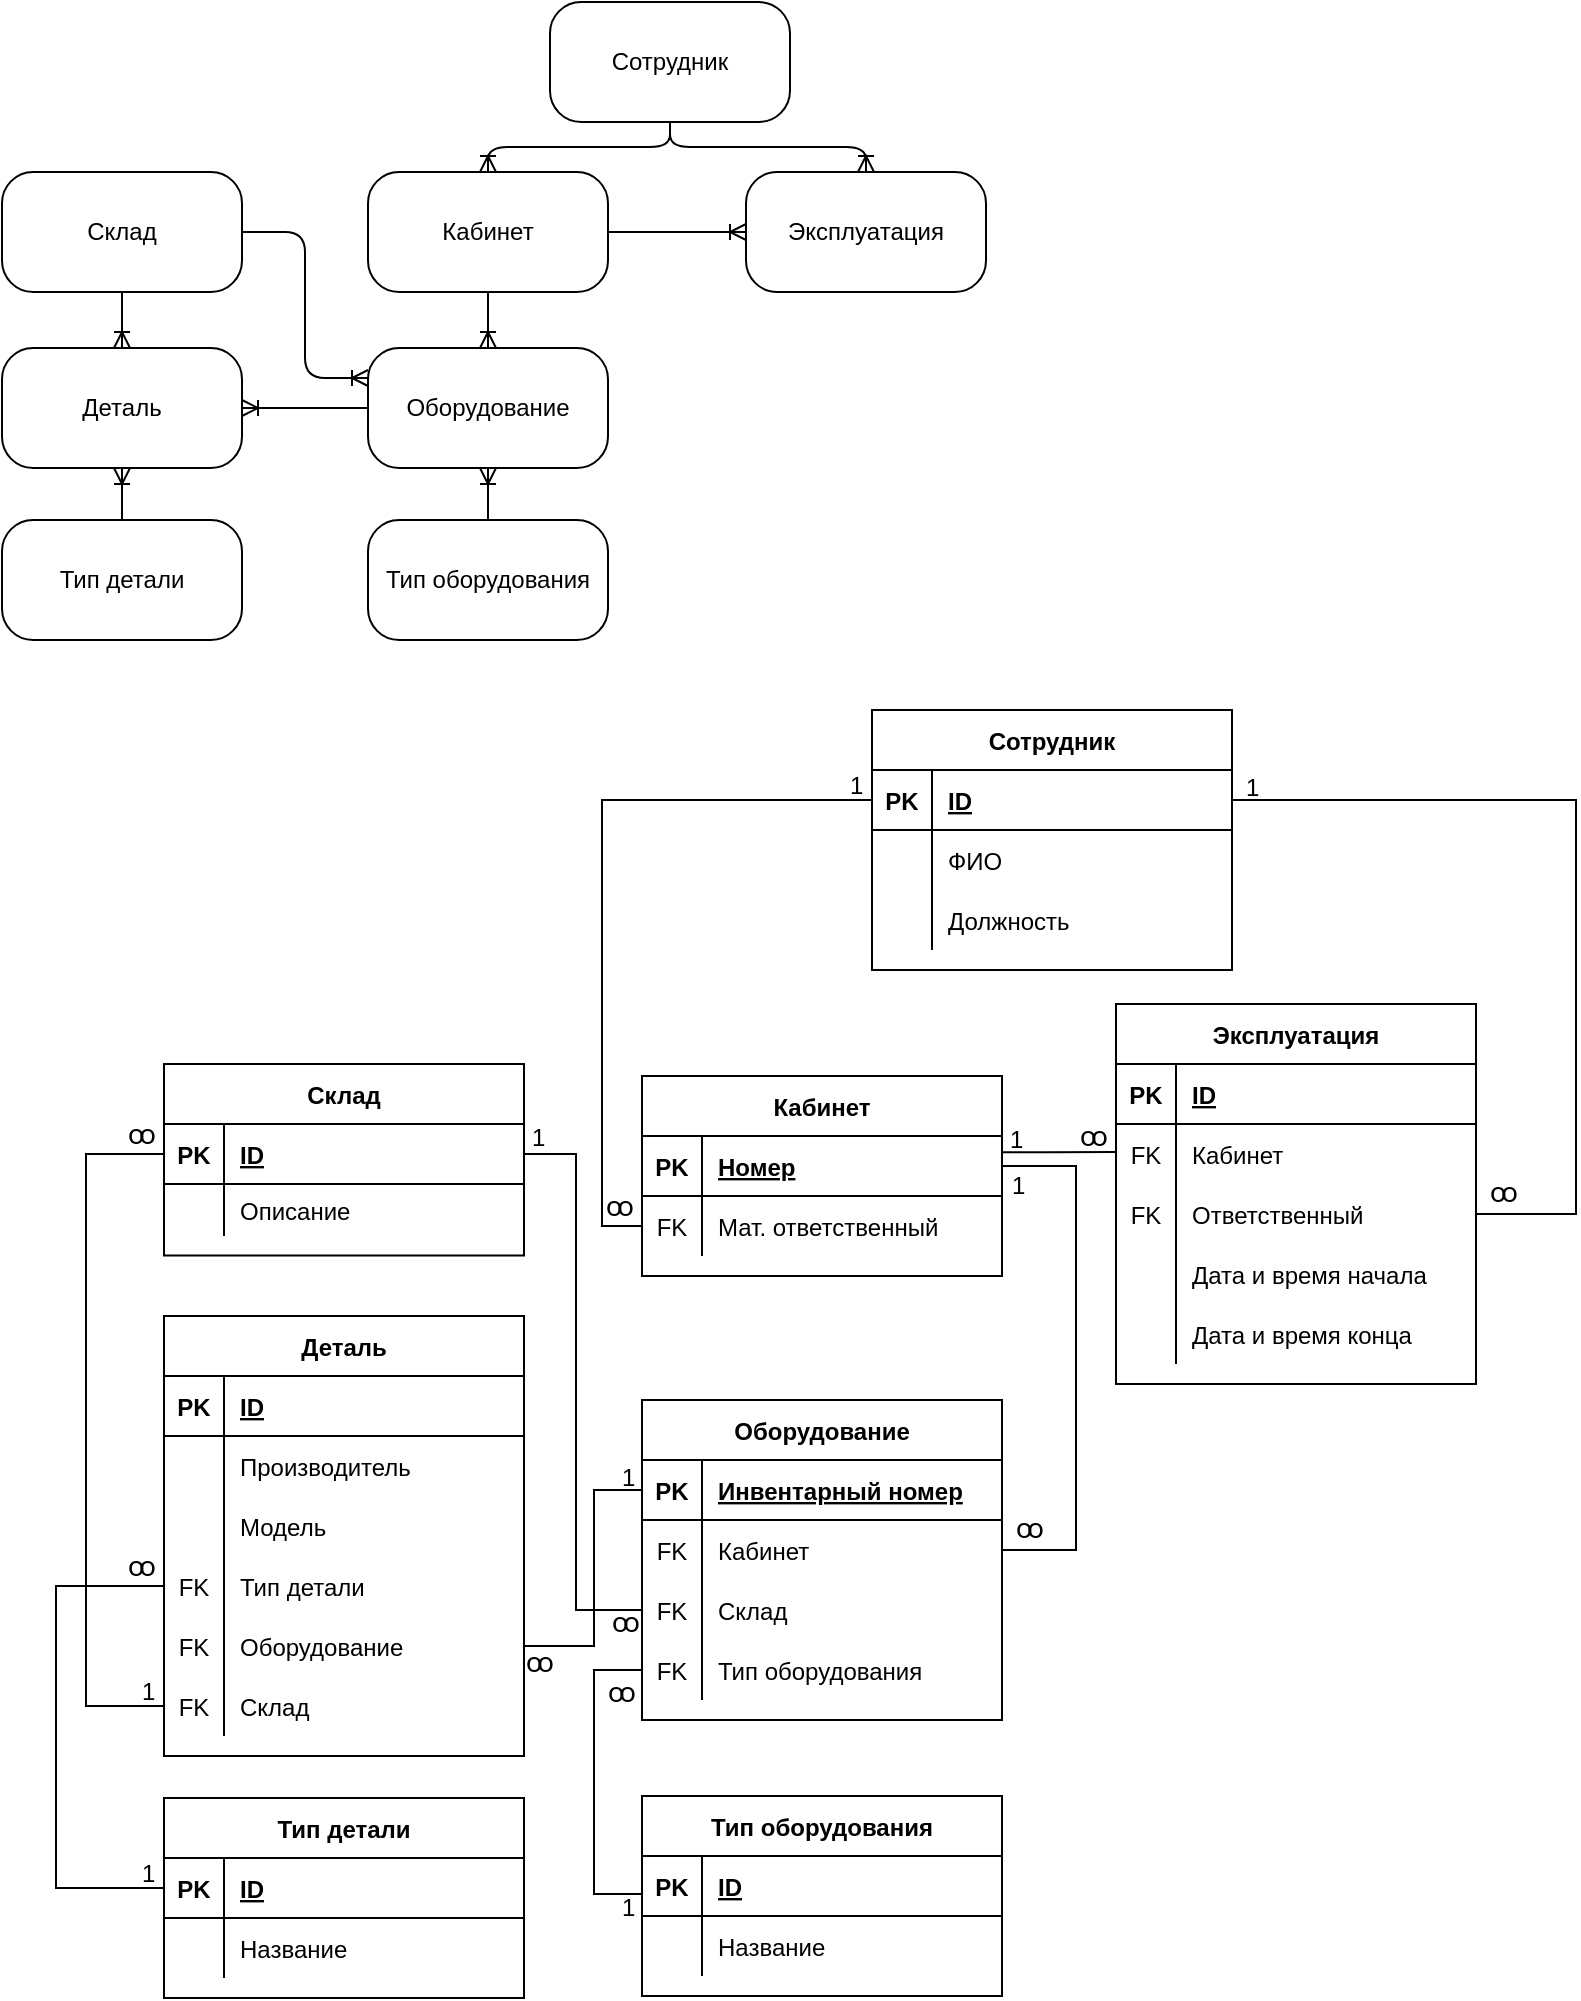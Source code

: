 <mxfile version="15.6.8" type="device"><diagram id="yG-rOaCpLw_FzBmRaIqH" name="Страница 1"><mxGraphModel dx="1504" dy="725" grid="0" gridSize="10" guides="1" tooltips="1" connect="1" arrows="1" fold="1" page="1" pageScale="1" pageWidth="827" pageHeight="1169" math="0" shadow="0"><root><mxCell id="0"/><mxCell id="1" parent="0"/><mxCell id="cncmqJMt16EKO6xUX0We-2" value="Кабинет" style="rounded=1;whiteSpace=wrap;html=1;arcSize=26;" parent="1" vertex="1"><mxGeometry x="200" y="197" width="120" height="60" as="geometry"/></mxCell><mxCell id="cncmqJMt16EKO6xUX0We-3" value="Тип оборудования" style="rounded=1;whiteSpace=wrap;html=1;arcSize=26;" parent="1" vertex="1"><mxGeometry x="200" y="371" width="120" height="60" as="geometry"/></mxCell><mxCell id="cncmqJMt16EKO6xUX0We-4" value="Оборудование" style="rounded=1;whiteSpace=wrap;html=1;arcSize=26;" parent="1" vertex="1"><mxGeometry x="200" y="285" width="120" height="60" as="geometry"/></mxCell><mxCell id="cncmqJMt16EKO6xUX0We-5" value="Сотрудник" style="rounded=1;whiteSpace=wrap;html=1;arcSize=26;" parent="1" vertex="1"><mxGeometry x="291" y="112" width="120" height="60" as="geometry"/></mxCell><mxCell id="cncmqJMt16EKO6xUX0We-6" value="Эксплуатация" style="rounded=1;whiteSpace=wrap;html=1;arcSize=26;" parent="1" vertex="1"><mxGeometry x="389" y="197" width="120" height="60" as="geometry"/></mxCell><mxCell id="cncmqJMt16EKO6xUX0We-7" value="Деталь" style="rounded=1;whiteSpace=wrap;html=1;arcSize=26;" parent="1" vertex="1"><mxGeometry x="17" y="285" width="120" height="60" as="geometry"/></mxCell><mxCell id="cncmqJMt16EKO6xUX0We-8" value="Склад" style="rounded=1;whiteSpace=wrap;html=1;arcSize=26;" parent="1" vertex="1"><mxGeometry x="17" y="197" width="120" height="60" as="geometry"/></mxCell><mxCell id="cncmqJMt16EKO6xUX0We-9" value="" style="fontSize=12;html=1;endArrow=ERoneToMany;" parent="1" source="cncmqJMt16EKO6xUX0We-2" target="cncmqJMt16EKO6xUX0We-4" edge="1"><mxGeometry width="100" height="100" relative="1" as="geometry"><mxPoint x="343" y="376" as="sourcePoint"/><mxPoint x="269" y="375" as="targetPoint"/></mxGeometry></mxCell><mxCell id="cncmqJMt16EKO6xUX0We-10" value="Тип детали" style="rounded=1;whiteSpace=wrap;html=1;arcSize=26;" parent="1" vertex="1"><mxGeometry x="17" y="371" width="120" height="60" as="geometry"/></mxCell><mxCell id="cncmqJMt16EKO6xUX0We-11" value="" style="fontSize=12;html=1;endArrow=ERoneToMany;" parent="1" source="cncmqJMt16EKO6xUX0We-3" target="cncmqJMt16EKO6xUX0We-4" edge="1"><mxGeometry width="100" height="100" relative="1" as="geometry"><mxPoint x="270" y="295.0" as="sourcePoint"/><mxPoint x="270" y="267" as="targetPoint"/></mxGeometry></mxCell><mxCell id="cncmqJMt16EKO6xUX0We-12" value="" style="fontSize=12;html=1;endArrow=ERoneToMany;edgeStyle=orthogonalEdgeStyle;" parent="1" source="cncmqJMt16EKO6xUX0We-5" target="cncmqJMt16EKO6xUX0We-2" edge="1"><mxGeometry width="100" height="100" relative="1" as="geometry"><mxPoint x="270" y="267" as="sourcePoint"/><mxPoint x="353" y="245" as="targetPoint"/></mxGeometry></mxCell><mxCell id="cncmqJMt16EKO6xUX0We-13" value="" style="fontSize=12;html=1;endArrow=ERoneToMany;edgeStyle=orthogonalEdgeStyle;" parent="1" source="cncmqJMt16EKO6xUX0We-5" target="cncmqJMt16EKO6xUX0We-6" edge="1"><mxGeometry width="100" height="100" relative="1" as="geometry"><mxPoint x="361" y="182" as="sourcePoint"/><mxPoint x="270.034" y="207" as="targetPoint"/></mxGeometry></mxCell><mxCell id="cncmqJMt16EKO6xUX0We-14" value="" style="fontSize=12;html=1;endArrow=ERoneToMany;" parent="1" source="cncmqJMt16EKO6xUX0We-4" target="cncmqJMt16EKO6xUX0We-7" edge="1"><mxGeometry width="100" height="100" relative="1" as="geometry"><mxPoint x="177" y="225" as="sourcePoint"/><mxPoint x="270" y="295.0" as="targetPoint"/></mxGeometry></mxCell><mxCell id="cncmqJMt16EKO6xUX0We-15" value="" style="fontSize=12;html=1;endArrow=ERoneToMany;edgeStyle=orthogonalEdgeStyle;elbow=vertical;entryX=0;entryY=0.25;entryDx=0;entryDy=0;exitX=1;exitY=0.5;exitDx=0;exitDy=0;" parent="1" source="cncmqJMt16EKO6xUX0We-8" target="cncmqJMt16EKO6xUX0We-4" edge="1"><mxGeometry width="100" height="100" relative="1" as="geometry"><mxPoint x="210" y="325.0" as="sourcePoint"/><mxPoint x="147" y="325.0" as="targetPoint"/></mxGeometry></mxCell><mxCell id="cncmqJMt16EKO6xUX0We-16" value="" style="fontSize=12;html=1;endArrow=ERoneToMany;" parent="1" source="cncmqJMt16EKO6xUX0We-8" target="cncmqJMt16EKO6xUX0We-7" edge="1"><mxGeometry width="100" height="100" relative="1" as="geometry"><mxPoint x="210" y="325.0" as="sourcePoint"/><mxPoint x="147" y="325.0" as="targetPoint"/></mxGeometry></mxCell><mxCell id="cncmqJMt16EKO6xUX0We-21" value="" style="fontSize=12;html=1;endArrow=ERoneToMany;edgeStyle=orthogonalEdgeStyle;" parent="1" source="cncmqJMt16EKO6xUX0We-2" target="cncmqJMt16EKO6xUX0We-6" edge="1"><mxGeometry width="100" height="100" relative="1" as="geometry"><mxPoint x="361" y="182" as="sourcePoint"/><mxPoint x="270" y="207" as="targetPoint"/></mxGeometry></mxCell><mxCell id="cncmqJMt16EKO6xUX0We-35" value="Сотрудник" style="shape=table;startSize=30;container=1;collapsible=1;childLayout=tableLayout;fixedRows=1;rowLines=0;fontStyle=1;align=center;resizeLast=1;" parent="1" vertex="1"><mxGeometry x="452" y="466" width="180" height="130" as="geometry"/></mxCell><mxCell id="cncmqJMt16EKO6xUX0We-36" value="" style="shape=partialRectangle;collapsible=0;dropTarget=0;pointerEvents=0;fillColor=none;top=0;left=0;bottom=1;right=0;points=[[0,0.5],[1,0.5]];portConstraint=eastwest;" parent="cncmqJMt16EKO6xUX0We-35" vertex="1"><mxGeometry y="30" width="180" height="30" as="geometry"/></mxCell><mxCell id="cncmqJMt16EKO6xUX0We-37" value="PK" style="shape=partialRectangle;connectable=0;fillColor=none;top=0;left=0;bottom=0;right=0;fontStyle=1;overflow=hidden;" parent="cncmqJMt16EKO6xUX0We-36" vertex="1"><mxGeometry width="30" height="30" as="geometry"><mxRectangle width="30" height="30" as="alternateBounds"/></mxGeometry></mxCell><mxCell id="cncmqJMt16EKO6xUX0We-38" value="ID" style="shape=partialRectangle;connectable=0;fillColor=none;top=0;left=0;bottom=0;right=0;align=left;spacingLeft=6;fontStyle=5;overflow=hidden;" parent="cncmqJMt16EKO6xUX0We-36" vertex="1"><mxGeometry x="30" width="150" height="30" as="geometry"><mxRectangle width="150" height="30" as="alternateBounds"/></mxGeometry></mxCell><mxCell id="cncmqJMt16EKO6xUX0We-39" value="" style="shape=partialRectangle;collapsible=0;dropTarget=0;pointerEvents=0;fillColor=none;top=0;left=0;bottom=0;right=0;points=[[0,0.5],[1,0.5]];portConstraint=eastwest;" parent="cncmqJMt16EKO6xUX0We-35" vertex="1"><mxGeometry y="60" width="180" height="30" as="geometry"/></mxCell><mxCell id="cncmqJMt16EKO6xUX0We-40" value="" style="shape=partialRectangle;connectable=0;fillColor=none;top=0;left=0;bottom=0;right=0;editable=1;overflow=hidden;" parent="cncmqJMt16EKO6xUX0We-39" vertex="1"><mxGeometry width="30" height="30" as="geometry"><mxRectangle width="30" height="30" as="alternateBounds"/></mxGeometry></mxCell><mxCell id="cncmqJMt16EKO6xUX0We-41" value="ФИО" style="shape=partialRectangle;connectable=0;fillColor=none;top=0;left=0;bottom=0;right=0;align=left;spacingLeft=6;overflow=hidden;" parent="cncmqJMt16EKO6xUX0We-39" vertex="1"><mxGeometry x="30" width="150" height="30" as="geometry"><mxRectangle width="150" height="30" as="alternateBounds"/></mxGeometry></mxCell><mxCell id="cncmqJMt16EKO6xUX0We-42" value="" style="shape=partialRectangle;collapsible=0;dropTarget=0;pointerEvents=0;fillColor=none;top=0;left=0;bottom=0;right=0;points=[[0,0.5],[1,0.5]];portConstraint=eastwest;" parent="cncmqJMt16EKO6xUX0We-35" vertex="1"><mxGeometry y="90" width="180" height="30" as="geometry"/></mxCell><mxCell id="cncmqJMt16EKO6xUX0We-43" value="" style="shape=partialRectangle;connectable=0;fillColor=none;top=0;left=0;bottom=0;right=0;editable=1;overflow=hidden;" parent="cncmqJMt16EKO6xUX0We-42" vertex="1"><mxGeometry width="30" height="30" as="geometry"><mxRectangle width="30" height="30" as="alternateBounds"/></mxGeometry></mxCell><mxCell id="cncmqJMt16EKO6xUX0We-44" value="Должность" style="shape=partialRectangle;connectable=0;fillColor=none;top=0;left=0;bottom=0;right=0;align=left;spacingLeft=6;overflow=hidden;" parent="cncmqJMt16EKO6xUX0We-42" vertex="1"><mxGeometry x="30" width="150" height="30" as="geometry"><mxRectangle width="150" height="30" as="alternateBounds"/></mxGeometry></mxCell><mxCell id="cncmqJMt16EKO6xUX0We-49" value="Кабинет" style="shape=table;startSize=30;container=1;collapsible=1;childLayout=tableLayout;fixedRows=1;rowLines=0;fontStyle=1;align=center;resizeLast=1;" parent="1" vertex="1"><mxGeometry x="337" y="649" width="180" height="100" as="geometry"/></mxCell><mxCell id="cncmqJMt16EKO6xUX0We-50" value="" style="shape=partialRectangle;collapsible=0;dropTarget=0;pointerEvents=0;fillColor=none;top=0;left=0;bottom=1;right=0;points=[[0,0.5],[1,0.5]];portConstraint=eastwest;" parent="cncmqJMt16EKO6xUX0We-49" vertex="1"><mxGeometry y="30" width="180" height="30" as="geometry"/></mxCell><mxCell id="cncmqJMt16EKO6xUX0We-51" value="PK" style="shape=partialRectangle;connectable=0;fillColor=none;top=0;left=0;bottom=0;right=0;fontStyle=1;overflow=hidden;" parent="cncmqJMt16EKO6xUX0We-50" vertex="1"><mxGeometry width="30" height="30" as="geometry"><mxRectangle width="30" height="30" as="alternateBounds"/></mxGeometry></mxCell><mxCell id="cncmqJMt16EKO6xUX0We-52" value="Номер" style="shape=partialRectangle;connectable=0;fillColor=none;top=0;left=0;bottom=0;right=0;align=left;spacingLeft=6;fontStyle=5;overflow=hidden;" parent="cncmqJMt16EKO6xUX0We-50" vertex="1"><mxGeometry x="30" width="150" height="30" as="geometry"><mxRectangle width="150" height="30" as="alternateBounds"/></mxGeometry></mxCell><mxCell id="cncmqJMt16EKO6xUX0We-53" value="" style="shape=partialRectangle;collapsible=0;dropTarget=0;pointerEvents=0;fillColor=none;top=0;left=0;bottom=0;right=0;points=[[0,0.5],[1,0.5]];portConstraint=eastwest;" parent="cncmqJMt16EKO6xUX0We-49" vertex="1"><mxGeometry y="60" width="180" height="30" as="geometry"/></mxCell><mxCell id="cncmqJMt16EKO6xUX0We-54" value="FK" style="shape=partialRectangle;connectable=0;fillColor=none;top=0;left=0;bottom=0;right=0;editable=1;overflow=hidden;" parent="cncmqJMt16EKO6xUX0We-53" vertex="1"><mxGeometry width="30" height="30" as="geometry"><mxRectangle width="30" height="30" as="alternateBounds"/></mxGeometry></mxCell><mxCell id="cncmqJMt16EKO6xUX0We-55" value="Мат. ответственный" style="shape=partialRectangle;connectable=0;fillColor=none;top=0;left=0;bottom=0;right=0;align=left;spacingLeft=6;overflow=hidden;" parent="cncmqJMt16EKO6xUX0We-53" vertex="1"><mxGeometry x="30" width="150" height="30" as="geometry"><mxRectangle width="150" height="30" as="alternateBounds"/></mxGeometry></mxCell><mxCell id="cncmqJMt16EKO6xUX0We-59" value="Оборудование" style="shape=table;startSize=30;container=1;collapsible=1;childLayout=tableLayout;fixedRows=1;rowLines=0;fontStyle=1;align=center;resizeLast=1;" parent="1" vertex="1"><mxGeometry x="337" y="811" width="180" height="160" as="geometry"/></mxCell><mxCell id="cncmqJMt16EKO6xUX0We-60" value="" style="shape=partialRectangle;collapsible=0;dropTarget=0;pointerEvents=0;fillColor=none;top=0;left=0;bottom=1;right=0;points=[[0,0.5],[1,0.5]];portConstraint=eastwest;" parent="cncmqJMt16EKO6xUX0We-59" vertex="1"><mxGeometry y="30" width="180" height="30" as="geometry"/></mxCell><mxCell id="cncmqJMt16EKO6xUX0We-61" value="PK" style="shape=partialRectangle;connectable=0;fillColor=none;top=0;left=0;bottom=0;right=0;fontStyle=1;overflow=hidden;" parent="cncmqJMt16EKO6xUX0We-60" vertex="1"><mxGeometry width="30" height="30" as="geometry"><mxRectangle width="30" height="30" as="alternateBounds"/></mxGeometry></mxCell><mxCell id="cncmqJMt16EKO6xUX0We-62" value="Инвентарный номер" style="shape=partialRectangle;connectable=0;fillColor=none;top=0;left=0;bottom=0;right=0;align=left;spacingLeft=6;fontStyle=5;overflow=hidden;" parent="cncmqJMt16EKO6xUX0We-60" vertex="1"><mxGeometry x="30" width="150" height="30" as="geometry"><mxRectangle width="150" height="30" as="alternateBounds"/></mxGeometry></mxCell><mxCell id="cncmqJMt16EKO6xUX0We-128" value="" style="shape=partialRectangle;collapsible=0;dropTarget=0;pointerEvents=0;fillColor=none;top=0;left=0;bottom=0;right=0;points=[[0,0.5],[1,0.5]];portConstraint=eastwest;" parent="cncmqJMt16EKO6xUX0We-59" vertex="1"><mxGeometry y="60" width="180" height="30" as="geometry"/></mxCell><mxCell id="cncmqJMt16EKO6xUX0We-129" value="FK" style="shape=partialRectangle;connectable=0;fillColor=none;top=0;left=0;bottom=0;right=0;editable=1;overflow=hidden;" parent="cncmqJMt16EKO6xUX0We-128" vertex="1"><mxGeometry width="30" height="30" as="geometry"><mxRectangle width="30" height="30" as="alternateBounds"/></mxGeometry></mxCell><mxCell id="cncmqJMt16EKO6xUX0We-130" value="Кабинет" style="shape=partialRectangle;connectable=0;fillColor=none;top=0;left=0;bottom=0;right=0;align=left;spacingLeft=6;overflow=hidden;" parent="cncmqJMt16EKO6xUX0We-128" vertex="1"><mxGeometry x="30" width="150" height="30" as="geometry"><mxRectangle width="150" height="30" as="alternateBounds"/></mxGeometry></mxCell><mxCell id="cncmqJMt16EKO6xUX0We-151" value="" style="shape=partialRectangle;collapsible=0;dropTarget=0;pointerEvents=0;fillColor=none;top=0;left=0;bottom=0;right=0;points=[[0,0.5],[1,0.5]];portConstraint=eastwest;" parent="cncmqJMt16EKO6xUX0We-59" vertex="1"><mxGeometry y="90" width="180" height="30" as="geometry"/></mxCell><mxCell id="cncmqJMt16EKO6xUX0We-152" value="FK" style="shape=partialRectangle;connectable=0;fillColor=none;top=0;left=0;bottom=0;right=0;editable=1;overflow=hidden;" parent="cncmqJMt16EKO6xUX0We-151" vertex="1"><mxGeometry width="30" height="30" as="geometry"><mxRectangle width="30" height="30" as="alternateBounds"/></mxGeometry></mxCell><mxCell id="cncmqJMt16EKO6xUX0We-153" value="Склад" style="shape=partialRectangle;connectable=0;fillColor=none;top=0;left=0;bottom=0;right=0;align=left;spacingLeft=6;overflow=hidden;" parent="cncmqJMt16EKO6xUX0We-151" vertex="1"><mxGeometry x="30" width="150" height="30" as="geometry"><mxRectangle width="150" height="30" as="alternateBounds"/></mxGeometry></mxCell><mxCell id="cncmqJMt16EKO6xUX0We-63" value="" style="shape=partialRectangle;collapsible=0;dropTarget=0;pointerEvents=0;fillColor=none;top=0;left=0;bottom=0;right=0;points=[[0,0.5],[1,0.5]];portConstraint=eastwest;" parent="cncmqJMt16EKO6xUX0We-59" vertex="1"><mxGeometry y="120" width="180" height="30" as="geometry"/></mxCell><mxCell id="cncmqJMt16EKO6xUX0We-64" value="FK" style="shape=partialRectangle;connectable=0;fillColor=none;top=0;left=0;bottom=0;right=0;editable=1;overflow=hidden;" parent="cncmqJMt16EKO6xUX0We-63" vertex="1"><mxGeometry width="30" height="30" as="geometry"><mxRectangle width="30" height="30" as="alternateBounds"/></mxGeometry></mxCell><mxCell id="cncmqJMt16EKO6xUX0We-65" value="Тип оборудования" style="shape=partialRectangle;connectable=0;fillColor=none;top=0;left=0;bottom=0;right=0;align=left;spacingLeft=6;overflow=hidden;" parent="cncmqJMt16EKO6xUX0We-63" vertex="1"><mxGeometry x="30" width="150" height="30" as="geometry"><mxRectangle width="150" height="30" as="alternateBounds"/></mxGeometry></mxCell><mxCell id="cncmqJMt16EKO6xUX0We-66" value="Тип оборудования" style="shape=table;startSize=30;container=1;collapsible=1;childLayout=tableLayout;fixedRows=1;rowLines=0;fontStyle=1;align=center;resizeLast=1;" parent="1" vertex="1"><mxGeometry x="337" y="1009" width="180" height="100" as="geometry"/></mxCell><mxCell id="cncmqJMt16EKO6xUX0We-67" value="" style="shape=partialRectangle;collapsible=0;dropTarget=0;pointerEvents=0;fillColor=none;top=0;left=0;bottom=1;right=0;points=[[0,0.5],[1,0.5]];portConstraint=eastwest;" parent="cncmqJMt16EKO6xUX0We-66" vertex="1"><mxGeometry y="30" width="180" height="30" as="geometry"/></mxCell><mxCell id="cncmqJMt16EKO6xUX0We-68" value="PK" style="shape=partialRectangle;connectable=0;fillColor=none;top=0;left=0;bottom=0;right=0;fontStyle=1;overflow=hidden;" parent="cncmqJMt16EKO6xUX0We-67" vertex="1"><mxGeometry width="30" height="30" as="geometry"><mxRectangle width="30" height="30" as="alternateBounds"/></mxGeometry></mxCell><mxCell id="cncmqJMt16EKO6xUX0We-69" value="ID" style="shape=partialRectangle;connectable=0;fillColor=none;top=0;left=0;bottom=0;right=0;align=left;spacingLeft=6;fontStyle=5;overflow=hidden;" parent="cncmqJMt16EKO6xUX0We-67" vertex="1"><mxGeometry x="30" width="150" height="30" as="geometry"><mxRectangle width="150" height="30" as="alternateBounds"/></mxGeometry></mxCell><mxCell id="cncmqJMt16EKO6xUX0We-158" value="" style="shape=partialRectangle;collapsible=0;dropTarget=0;pointerEvents=0;fillColor=none;top=0;left=0;bottom=0;right=0;points=[[0,0.5],[1,0.5]];portConstraint=eastwest;" parent="cncmqJMt16EKO6xUX0We-66" vertex="1"><mxGeometry y="60" width="180" height="30" as="geometry"/></mxCell><mxCell id="cncmqJMt16EKO6xUX0We-159" value="" style="shape=partialRectangle;connectable=0;fillColor=none;top=0;left=0;bottom=0;right=0;editable=1;overflow=hidden;" parent="cncmqJMt16EKO6xUX0We-158" vertex="1"><mxGeometry width="30" height="30" as="geometry"><mxRectangle width="30" height="30" as="alternateBounds"/></mxGeometry></mxCell><mxCell id="cncmqJMt16EKO6xUX0We-160" value="Название" style="shape=partialRectangle;connectable=0;fillColor=none;top=0;left=0;bottom=0;right=0;align=left;spacingLeft=6;overflow=hidden;" parent="cncmqJMt16EKO6xUX0We-158" vertex="1"><mxGeometry x="30" width="150" height="30" as="geometry"><mxRectangle width="150" height="30" as="alternateBounds"/></mxGeometry></mxCell><mxCell id="cncmqJMt16EKO6xUX0We-73" value="Деталь" style="shape=table;startSize=30;container=1;collapsible=1;childLayout=tableLayout;fixedRows=1;rowLines=0;fontStyle=1;align=center;resizeLast=1;" parent="1" vertex="1"><mxGeometry x="98" y="769" width="180" height="220" as="geometry"/></mxCell><mxCell id="cncmqJMt16EKO6xUX0We-74" value="" style="shape=partialRectangle;collapsible=0;dropTarget=0;pointerEvents=0;fillColor=none;top=0;left=0;bottom=1;right=0;points=[[0,0.5],[1,0.5]];portConstraint=eastwest;" parent="cncmqJMt16EKO6xUX0We-73" vertex="1"><mxGeometry y="30" width="180" height="30" as="geometry"/></mxCell><mxCell id="cncmqJMt16EKO6xUX0We-75" value="PK" style="shape=partialRectangle;connectable=0;fillColor=none;top=0;left=0;bottom=0;right=0;fontStyle=1;overflow=hidden;" parent="cncmqJMt16EKO6xUX0We-74" vertex="1"><mxGeometry width="30" height="30" as="geometry"><mxRectangle width="30" height="30" as="alternateBounds"/></mxGeometry></mxCell><mxCell id="cncmqJMt16EKO6xUX0We-76" value="ID" style="shape=partialRectangle;connectable=0;fillColor=none;top=0;left=0;bottom=0;right=0;align=left;spacingLeft=6;fontStyle=5;overflow=hidden;" parent="cncmqJMt16EKO6xUX0We-74" vertex="1"><mxGeometry x="30" width="150" height="30" as="geometry"><mxRectangle width="150" height="30" as="alternateBounds"/></mxGeometry></mxCell><mxCell id="cncmqJMt16EKO6xUX0We-77" value="" style="shape=partialRectangle;collapsible=0;dropTarget=0;pointerEvents=0;fillColor=none;top=0;left=0;bottom=0;right=0;points=[[0,0.5],[1,0.5]];portConstraint=eastwest;" parent="cncmqJMt16EKO6xUX0We-73" vertex="1"><mxGeometry y="60" width="180" height="30" as="geometry"/></mxCell><mxCell id="cncmqJMt16EKO6xUX0We-78" value="" style="shape=partialRectangle;connectable=0;fillColor=none;top=0;left=0;bottom=0;right=0;editable=1;overflow=hidden;" parent="cncmqJMt16EKO6xUX0We-77" vertex="1"><mxGeometry width="30" height="30" as="geometry"><mxRectangle width="30" height="30" as="alternateBounds"/></mxGeometry></mxCell><mxCell id="cncmqJMt16EKO6xUX0We-79" value="Производитель" style="shape=partialRectangle;connectable=0;fillColor=none;top=0;left=0;bottom=0;right=0;align=left;spacingLeft=6;overflow=hidden;" parent="cncmqJMt16EKO6xUX0We-77" vertex="1"><mxGeometry x="30" width="150" height="30" as="geometry"><mxRectangle width="150" height="30" as="alternateBounds"/></mxGeometry></mxCell><mxCell id="cncmqJMt16EKO6xUX0We-80" value="" style="shape=partialRectangle;collapsible=0;dropTarget=0;pointerEvents=0;fillColor=none;top=0;left=0;bottom=0;right=0;points=[[0,0.5],[1,0.5]];portConstraint=eastwest;" parent="cncmqJMt16EKO6xUX0We-73" vertex="1"><mxGeometry y="90" width="180" height="30" as="geometry"/></mxCell><mxCell id="cncmqJMt16EKO6xUX0We-81" value="" style="shape=partialRectangle;connectable=0;fillColor=none;top=0;left=0;bottom=0;right=0;editable=1;overflow=hidden;" parent="cncmqJMt16EKO6xUX0We-80" vertex="1"><mxGeometry width="30" height="30" as="geometry"><mxRectangle width="30" height="30" as="alternateBounds"/></mxGeometry></mxCell><mxCell id="cncmqJMt16EKO6xUX0We-82" value="Модель" style="shape=partialRectangle;connectable=0;fillColor=none;top=0;left=0;bottom=0;right=0;align=left;spacingLeft=6;overflow=hidden;" parent="cncmqJMt16EKO6xUX0We-80" vertex="1"><mxGeometry x="30" width="150" height="30" as="geometry"><mxRectangle width="150" height="30" as="alternateBounds"/></mxGeometry></mxCell><mxCell id="cncmqJMt16EKO6xUX0We-83" value="" style="shape=partialRectangle;collapsible=0;dropTarget=0;pointerEvents=0;fillColor=none;top=0;left=0;bottom=0;right=0;points=[[0,0.5],[1,0.5]];portConstraint=eastwest;" parent="cncmqJMt16EKO6xUX0We-73" vertex="1"><mxGeometry y="120" width="180" height="30" as="geometry"/></mxCell><mxCell id="cncmqJMt16EKO6xUX0We-84" value="FK" style="shape=partialRectangle;connectable=0;fillColor=none;top=0;left=0;bottom=0;right=0;editable=1;overflow=hidden;" parent="cncmqJMt16EKO6xUX0We-83" vertex="1"><mxGeometry width="30" height="30" as="geometry"><mxRectangle width="30" height="30" as="alternateBounds"/></mxGeometry></mxCell><mxCell id="cncmqJMt16EKO6xUX0We-85" value="Тип детали" style="shape=partialRectangle;connectable=0;fillColor=none;top=0;left=0;bottom=0;right=0;align=left;spacingLeft=6;overflow=hidden;" parent="cncmqJMt16EKO6xUX0We-83" vertex="1"><mxGeometry x="30" width="150" height="30" as="geometry"><mxRectangle width="150" height="30" as="alternateBounds"/></mxGeometry></mxCell><mxCell id="cncmqJMt16EKO6xUX0We-134" value="" style="shape=partialRectangle;collapsible=0;dropTarget=0;pointerEvents=0;fillColor=none;top=0;left=0;bottom=0;right=0;points=[[0,0.5],[1,0.5]];portConstraint=eastwest;" parent="cncmqJMt16EKO6xUX0We-73" vertex="1"><mxGeometry y="150" width="180" height="30" as="geometry"/></mxCell><mxCell id="cncmqJMt16EKO6xUX0We-135" value="FK" style="shape=partialRectangle;connectable=0;fillColor=none;top=0;left=0;bottom=0;right=0;editable=1;overflow=hidden;" parent="cncmqJMt16EKO6xUX0We-134" vertex="1"><mxGeometry width="30" height="30" as="geometry"><mxRectangle width="30" height="30" as="alternateBounds"/></mxGeometry></mxCell><mxCell id="cncmqJMt16EKO6xUX0We-136" value="Оборудование" style="shape=partialRectangle;connectable=0;fillColor=none;top=0;left=0;bottom=0;right=0;align=left;spacingLeft=6;overflow=hidden;" parent="cncmqJMt16EKO6xUX0We-134" vertex="1"><mxGeometry x="30" width="150" height="30" as="geometry"><mxRectangle width="150" height="30" as="alternateBounds"/></mxGeometry></mxCell><mxCell id="cncmqJMt16EKO6xUX0We-137" value="" style="shape=partialRectangle;collapsible=0;dropTarget=0;pointerEvents=0;fillColor=none;top=0;left=0;bottom=0;right=0;points=[[0,0.5],[1,0.5]];portConstraint=eastwest;" parent="cncmqJMt16EKO6xUX0We-73" vertex="1"><mxGeometry y="180" width="180" height="30" as="geometry"/></mxCell><mxCell id="cncmqJMt16EKO6xUX0We-138" value="FK" style="shape=partialRectangle;connectable=0;fillColor=none;top=0;left=0;bottom=0;right=0;editable=1;overflow=hidden;" parent="cncmqJMt16EKO6xUX0We-137" vertex="1"><mxGeometry width="30" height="30" as="geometry"><mxRectangle width="30" height="30" as="alternateBounds"/></mxGeometry></mxCell><mxCell id="cncmqJMt16EKO6xUX0We-139" value="Склад" style="shape=partialRectangle;connectable=0;fillColor=none;top=0;left=0;bottom=0;right=0;align=left;spacingLeft=6;overflow=hidden;" parent="cncmqJMt16EKO6xUX0We-137" vertex="1"><mxGeometry x="30" width="150" height="30" as="geometry"><mxRectangle width="150" height="30" as="alternateBounds"/></mxGeometry></mxCell><mxCell id="cncmqJMt16EKO6xUX0We-86" value="Тип детали" style="shape=table;startSize=30;container=1;collapsible=1;childLayout=tableLayout;fixedRows=1;rowLines=0;fontStyle=1;align=center;resizeLast=1;" parent="1" vertex="1"><mxGeometry x="98" y="1010" width="180" height="100" as="geometry"/></mxCell><mxCell id="cncmqJMt16EKO6xUX0We-87" value="" style="shape=partialRectangle;collapsible=0;dropTarget=0;pointerEvents=0;fillColor=none;top=0;left=0;bottom=1;right=0;points=[[0,0.5],[1,0.5]];portConstraint=eastwest;" parent="cncmqJMt16EKO6xUX0We-86" vertex="1"><mxGeometry y="30" width="180" height="30" as="geometry"/></mxCell><mxCell id="cncmqJMt16EKO6xUX0We-88" value="PK" style="shape=partialRectangle;connectable=0;fillColor=none;top=0;left=0;bottom=0;right=0;fontStyle=1;overflow=hidden;" parent="cncmqJMt16EKO6xUX0We-87" vertex="1"><mxGeometry width="30" height="30" as="geometry"><mxRectangle width="30" height="30" as="alternateBounds"/></mxGeometry></mxCell><mxCell id="cncmqJMt16EKO6xUX0We-89" value="ID" style="shape=partialRectangle;connectable=0;fillColor=none;top=0;left=0;bottom=0;right=0;align=left;spacingLeft=6;fontStyle=5;overflow=hidden;" parent="cncmqJMt16EKO6xUX0We-87" vertex="1"><mxGeometry x="30" width="150" height="30" as="geometry"><mxRectangle width="150" height="30" as="alternateBounds"/></mxGeometry></mxCell><mxCell id="cncmqJMt16EKO6xUX0We-162" value="" style="shape=partialRectangle;collapsible=0;dropTarget=0;pointerEvents=0;fillColor=none;top=0;left=0;bottom=0;right=0;points=[[0,0.5],[1,0.5]];portConstraint=eastwest;" parent="cncmqJMt16EKO6xUX0We-86" vertex="1"><mxGeometry y="60" width="180" height="30" as="geometry"/></mxCell><mxCell id="cncmqJMt16EKO6xUX0We-163" value="" style="shape=partialRectangle;connectable=0;fillColor=none;top=0;left=0;bottom=0;right=0;editable=1;overflow=hidden;" parent="cncmqJMt16EKO6xUX0We-162" vertex="1"><mxGeometry width="30" height="30" as="geometry"><mxRectangle width="30" height="30" as="alternateBounds"/></mxGeometry></mxCell><mxCell id="cncmqJMt16EKO6xUX0We-164" value="Название" style="shape=partialRectangle;connectable=0;fillColor=none;top=0;left=0;bottom=0;right=0;align=left;spacingLeft=6;overflow=hidden;" parent="cncmqJMt16EKO6xUX0We-162" vertex="1"><mxGeometry x="30" width="150" height="30" as="geometry"><mxRectangle width="150" height="30" as="alternateBounds"/></mxGeometry></mxCell><mxCell id="cncmqJMt16EKO6xUX0We-99" value="Склад" style="shape=table;startSize=30;container=1;collapsible=1;childLayout=tableLayout;fixedRows=1;rowLines=0;fontStyle=1;align=center;resizeLast=1;" parent="1" vertex="1"><mxGeometry x="98" y="643" width="180" height="95.75" as="geometry"/></mxCell><mxCell id="cncmqJMt16EKO6xUX0We-100" value="" style="shape=partialRectangle;collapsible=0;dropTarget=0;pointerEvents=0;fillColor=none;top=0;left=0;bottom=1;right=0;points=[[0,0.5],[1,0.5]];portConstraint=eastwest;" parent="cncmqJMt16EKO6xUX0We-99" vertex="1"><mxGeometry y="30" width="180" height="30" as="geometry"/></mxCell><mxCell id="cncmqJMt16EKO6xUX0We-101" value="PK" style="shape=partialRectangle;connectable=0;fillColor=none;top=0;left=0;bottom=0;right=0;fontStyle=1;overflow=hidden;" parent="cncmqJMt16EKO6xUX0We-100" vertex="1"><mxGeometry width="30" height="30" as="geometry"><mxRectangle width="30" height="30" as="alternateBounds"/></mxGeometry></mxCell><mxCell id="cncmqJMt16EKO6xUX0We-102" value="ID" style="shape=partialRectangle;connectable=0;fillColor=none;top=0;left=0;bottom=0;right=0;align=left;spacingLeft=6;fontStyle=5;overflow=hidden;" parent="cncmqJMt16EKO6xUX0We-100" vertex="1"><mxGeometry x="30" width="150" height="30" as="geometry"><mxRectangle width="150" height="30" as="alternateBounds"/></mxGeometry></mxCell><mxCell id="cncmqJMt16EKO6xUX0We-109" value="" style="shape=partialRectangle;collapsible=0;dropTarget=0;pointerEvents=0;fillColor=none;top=0;left=0;bottom=0;right=0;points=[[0,0.5],[1,0.5]];portConstraint=eastwest;" parent="cncmqJMt16EKO6xUX0We-99" vertex="1"><mxGeometry y="60" width="180" height="26" as="geometry"/></mxCell><mxCell id="cncmqJMt16EKO6xUX0We-110" value="" style="shape=partialRectangle;connectable=0;fillColor=none;top=0;left=0;bottom=0;right=0;editable=1;overflow=hidden;" parent="cncmqJMt16EKO6xUX0We-109" vertex="1"><mxGeometry width="30" height="26" as="geometry"><mxRectangle width="30" height="26" as="alternateBounds"/></mxGeometry></mxCell><mxCell id="cncmqJMt16EKO6xUX0We-111" value="Описание" style="shape=partialRectangle;connectable=0;fillColor=none;top=0;left=0;bottom=0;right=0;align=left;spacingLeft=6;overflow=hidden;" parent="cncmqJMt16EKO6xUX0We-109" vertex="1"><mxGeometry x="30" width="150" height="26" as="geometry"><mxRectangle width="150" height="26" as="alternateBounds"/></mxGeometry></mxCell><mxCell id="cncmqJMt16EKO6xUX0We-112" value="Эксплуатация" style="shape=table;startSize=30;container=1;collapsible=1;childLayout=tableLayout;fixedRows=1;rowLines=0;fontStyle=1;align=center;resizeLast=1;" parent="1" vertex="1"><mxGeometry x="574" y="613" width="180" height="190" as="geometry"/></mxCell><mxCell id="cncmqJMt16EKO6xUX0We-113" value="" style="shape=partialRectangle;collapsible=0;dropTarget=0;pointerEvents=0;fillColor=none;top=0;left=0;bottom=1;right=0;points=[[0,0.5],[1,0.5]];portConstraint=eastwest;" parent="cncmqJMt16EKO6xUX0We-112" vertex="1"><mxGeometry y="30" width="180" height="30" as="geometry"/></mxCell><mxCell id="cncmqJMt16EKO6xUX0We-114" value="PK" style="shape=partialRectangle;connectable=0;fillColor=none;top=0;left=0;bottom=0;right=0;fontStyle=1;overflow=hidden;" parent="cncmqJMt16EKO6xUX0We-113" vertex="1"><mxGeometry width="30" height="30" as="geometry"><mxRectangle width="30" height="30" as="alternateBounds"/></mxGeometry></mxCell><mxCell id="cncmqJMt16EKO6xUX0We-115" value="ID" style="shape=partialRectangle;connectable=0;fillColor=none;top=0;left=0;bottom=0;right=0;align=left;spacingLeft=6;fontStyle=5;overflow=hidden;" parent="cncmqJMt16EKO6xUX0We-113" vertex="1"><mxGeometry x="30" width="150" height="30" as="geometry"><mxRectangle width="150" height="30" as="alternateBounds"/></mxGeometry></mxCell><mxCell id="cncmqJMt16EKO6xUX0We-116" value="" style="shape=partialRectangle;collapsible=0;dropTarget=0;pointerEvents=0;fillColor=none;top=0;left=0;bottom=0;right=0;points=[[0,0.5],[1,0.5]];portConstraint=eastwest;" parent="cncmqJMt16EKO6xUX0We-112" vertex="1"><mxGeometry y="60" width="180" height="30" as="geometry"/></mxCell><mxCell id="cncmqJMt16EKO6xUX0We-117" value="FK" style="shape=partialRectangle;connectable=0;fillColor=none;top=0;left=0;bottom=0;right=0;editable=1;overflow=hidden;" parent="cncmqJMt16EKO6xUX0We-116" vertex="1"><mxGeometry width="30" height="30" as="geometry"><mxRectangle width="30" height="30" as="alternateBounds"/></mxGeometry></mxCell><mxCell id="cncmqJMt16EKO6xUX0We-118" value="Кабинет" style="shape=partialRectangle;connectable=0;fillColor=none;top=0;left=0;bottom=0;right=0;align=left;spacingLeft=6;overflow=hidden;" parent="cncmqJMt16EKO6xUX0We-116" vertex="1"><mxGeometry x="30" width="150" height="30" as="geometry"><mxRectangle width="150" height="30" as="alternateBounds"/></mxGeometry></mxCell><mxCell id="cncmqJMt16EKO6xUX0We-119" value="" style="shape=partialRectangle;collapsible=0;dropTarget=0;pointerEvents=0;fillColor=none;top=0;left=0;bottom=0;right=0;points=[[0,0.5],[1,0.5]];portConstraint=eastwest;" parent="cncmqJMt16EKO6xUX0We-112" vertex="1"><mxGeometry y="90" width="180" height="30" as="geometry"/></mxCell><mxCell id="cncmqJMt16EKO6xUX0We-120" value="FK" style="shape=partialRectangle;connectable=0;fillColor=none;top=0;left=0;bottom=0;right=0;editable=1;overflow=hidden;" parent="cncmqJMt16EKO6xUX0We-119" vertex="1"><mxGeometry width="30" height="30" as="geometry"><mxRectangle width="30" height="30" as="alternateBounds"/></mxGeometry></mxCell><mxCell id="cncmqJMt16EKO6xUX0We-121" value="Ответственный" style="shape=partialRectangle;connectable=0;fillColor=none;top=0;left=0;bottom=0;right=0;align=left;spacingLeft=6;overflow=hidden;" parent="cncmqJMt16EKO6xUX0We-119" vertex="1"><mxGeometry x="30" width="150" height="30" as="geometry"><mxRectangle width="150" height="30" as="alternateBounds"/></mxGeometry></mxCell><mxCell id="cncmqJMt16EKO6xUX0We-144" value="" style="shape=partialRectangle;collapsible=0;dropTarget=0;pointerEvents=0;fillColor=none;top=0;left=0;bottom=0;right=0;points=[[0,0.5],[1,0.5]];portConstraint=eastwest;" parent="cncmqJMt16EKO6xUX0We-112" vertex="1"><mxGeometry y="120" width="180" height="30" as="geometry"/></mxCell><mxCell id="cncmqJMt16EKO6xUX0We-145" value="" style="shape=partialRectangle;connectable=0;fillColor=none;top=0;left=0;bottom=0;right=0;editable=1;overflow=hidden;" parent="cncmqJMt16EKO6xUX0We-144" vertex="1"><mxGeometry width="30" height="30" as="geometry"><mxRectangle width="30" height="30" as="alternateBounds"/></mxGeometry></mxCell><mxCell id="cncmqJMt16EKO6xUX0We-146" value="Дата и время начала" style="shape=partialRectangle;connectable=0;fillColor=none;top=0;left=0;bottom=0;right=0;align=left;spacingLeft=6;overflow=hidden;" parent="cncmqJMt16EKO6xUX0We-144" vertex="1"><mxGeometry x="30" width="150" height="30" as="geometry"><mxRectangle width="150" height="30" as="alternateBounds"/></mxGeometry></mxCell><mxCell id="cncmqJMt16EKO6xUX0We-148" value="" style="shape=partialRectangle;collapsible=0;dropTarget=0;pointerEvents=0;fillColor=none;top=0;left=0;bottom=0;right=0;points=[[0,0.5],[1,0.5]];portConstraint=eastwest;" parent="cncmqJMt16EKO6xUX0We-112" vertex="1"><mxGeometry y="150" width="180" height="30" as="geometry"/></mxCell><mxCell id="cncmqJMt16EKO6xUX0We-149" value="" style="shape=partialRectangle;connectable=0;fillColor=none;top=0;left=0;bottom=0;right=0;editable=1;overflow=hidden;" parent="cncmqJMt16EKO6xUX0We-148" vertex="1"><mxGeometry width="30" height="30" as="geometry"><mxRectangle width="30" height="30" as="alternateBounds"/></mxGeometry></mxCell><mxCell id="cncmqJMt16EKO6xUX0We-150" value="Дата и время конца" style="shape=partialRectangle;connectable=0;fillColor=none;top=0;left=0;bottom=0;right=0;align=left;spacingLeft=6;overflow=hidden;" parent="cncmqJMt16EKO6xUX0We-148" vertex="1"><mxGeometry x="30" width="150" height="30" as="geometry"><mxRectangle width="150" height="30" as="alternateBounds"/></mxGeometry></mxCell><mxCell id="CaJ-7WYQwA2b1V0CT_4Q-1" value="" style="fontSize=12;html=1;endArrow=ERoneToMany;entryX=0.5;entryY=1;entryDx=0;entryDy=0;exitX=0.5;exitY=0;exitDx=0;exitDy=0;" edge="1" parent="1" source="cncmqJMt16EKO6xUX0We-10" target="cncmqJMt16EKO6xUX0We-7"><mxGeometry width="100" height="100" relative="1" as="geometry"><mxPoint x="270" y="381" as="sourcePoint"/><mxPoint x="152" y="361" as="targetPoint"/></mxGeometry></mxCell><mxCell id="CaJ-7WYQwA2b1V0CT_4Q-2" value="" style="endArrow=none;html=1;rounded=0;entryX=0;entryY=0.5;entryDx=0;entryDy=0;edgeStyle=orthogonalEdgeStyle;exitX=0;exitY=0.5;exitDx=0;exitDy=0;" edge="1" parent="1" source="cncmqJMt16EKO6xUX0We-36" target="cncmqJMt16EKO6xUX0We-53"><mxGeometry relative="1" as="geometry"><mxPoint x="373" y="589" as="sourcePoint"/><mxPoint x="239" y="557" as="targetPoint"/><Array as="points"><mxPoint x="317" y="511"/><mxPoint x="317" y="724"/></Array></mxGeometry></mxCell><mxCell id="CaJ-7WYQwA2b1V0CT_4Q-3" value="1" style="resizable=0;html=1;align=left;verticalAlign=bottom;" connectable="0" vertex="1" parent="CaJ-7WYQwA2b1V0CT_4Q-2"><mxGeometry x="-1" relative="1" as="geometry"><mxPoint x="-13" y="1" as="offset"/></mxGeometry></mxCell><mxCell id="CaJ-7WYQwA2b1V0CT_4Q-4" value="&lt;font style=&quot;font-size: 14px&quot;&gt;ꚙ&lt;/font&gt;" style="resizable=0;html=1;align=right;verticalAlign=bottom;" connectable="0" vertex="1" parent="CaJ-7WYQwA2b1V0CT_4Q-2"><mxGeometry x="1" relative="1" as="geometry"><mxPoint x="-4" as="offset"/></mxGeometry></mxCell><mxCell id="CaJ-7WYQwA2b1V0CT_4Q-6" value="" style="endArrow=none;html=1;rounded=0;entryX=1;entryY=0.5;entryDx=0;entryDy=0;edgeStyle=orthogonalEdgeStyle;exitX=1;exitY=0.5;exitDx=0;exitDy=0;" edge="1" parent="1" source="cncmqJMt16EKO6xUX0We-36" target="cncmqJMt16EKO6xUX0We-119"><mxGeometry relative="1" as="geometry"><mxPoint x="344" y="411" as="sourcePoint"/><mxPoint x="229" y="624" as="targetPoint"/><Array as="points"><mxPoint x="804" y="511"/><mxPoint x="804" y="718"/></Array></mxGeometry></mxCell><mxCell id="CaJ-7WYQwA2b1V0CT_4Q-7" value="1" style="resizable=0;html=1;align=left;verticalAlign=bottom;" connectable="0" vertex="1" parent="CaJ-7WYQwA2b1V0CT_4Q-6"><mxGeometry x="-1" relative="1" as="geometry"><mxPoint x="5" y="2" as="offset"/></mxGeometry></mxCell><mxCell id="CaJ-7WYQwA2b1V0CT_4Q-8" value="&lt;font style=&quot;font-size: 14px&quot;&gt;ꚙ&lt;/font&gt;" style="resizable=0;html=1;align=right;verticalAlign=bottom;" connectable="0" vertex="1" parent="CaJ-7WYQwA2b1V0CT_4Q-6"><mxGeometry x="1" relative="1" as="geometry"><mxPoint x="21" y="-1" as="offset"/></mxGeometry></mxCell><mxCell id="CaJ-7WYQwA2b1V0CT_4Q-9" value="" style="endArrow=none;html=1;rounded=0;edgeStyle=orthogonalEdgeStyle;exitX=0;exitY=0.5;exitDx=0;exitDy=0;entryX=0;entryY=0.5;entryDx=0;entryDy=0;" edge="1" parent="1" source="cncmqJMt16EKO6xUX0We-87" target="cncmqJMt16EKO6xUX0We-83"><mxGeometry relative="1" as="geometry"><mxPoint x="462" y="521" as="sourcePoint"/><mxPoint x="20" y="909" as="targetPoint"/><Array as="points"><mxPoint x="44" y="1055"/><mxPoint x="44" y="904"/></Array></mxGeometry></mxCell><mxCell id="CaJ-7WYQwA2b1V0CT_4Q-10" value="1" style="resizable=0;html=1;align=left;verticalAlign=bottom;" connectable="0" vertex="1" parent="CaJ-7WYQwA2b1V0CT_4Q-9"><mxGeometry x="-1" relative="1" as="geometry"><mxPoint x="-13" y="1" as="offset"/></mxGeometry></mxCell><mxCell id="CaJ-7WYQwA2b1V0CT_4Q-11" value="&lt;font style=&quot;font-size: 14px&quot;&gt;ꚙ&lt;/font&gt;" style="resizable=0;html=1;align=right;verticalAlign=bottom;" connectable="0" vertex="1" parent="CaJ-7WYQwA2b1V0CT_4Q-9"><mxGeometry x="1" relative="1" as="geometry"><mxPoint x="-4" as="offset"/></mxGeometry></mxCell><mxCell id="CaJ-7WYQwA2b1V0CT_4Q-12" value="" style="endArrow=none;html=1;rounded=0;edgeStyle=orthogonalEdgeStyle;exitX=0;exitY=0.5;exitDx=0;exitDy=0;entryX=0;entryY=0.5;entryDx=0;entryDy=0;" edge="1" parent="1" source="cncmqJMt16EKO6xUX0We-137" target="cncmqJMt16EKO6xUX0We-100"><mxGeometry relative="1" as="geometry"><mxPoint x="108" y="1065" as="sourcePoint"/><mxPoint x="-4" y="824" as="targetPoint"/><Array as="points"><mxPoint x="59" y="964"/><mxPoint x="59" y="688"/></Array></mxGeometry></mxCell><mxCell id="CaJ-7WYQwA2b1V0CT_4Q-13" value="1" style="resizable=0;html=1;align=left;verticalAlign=bottom;" connectable="0" vertex="1" parent="CaJ-7WYQwA2b1V0CT_4Q-12"><mxGeometry x="-1" relative="1" as="geometry"><mxPoint x="-13" y="1" as="offset"/></mxGeometry></mxCell><mxCell id="CaJ-7WYQwA2b1V0CT_4Q-14" value="&lt;font style=&quot;font-size: 14px&quot;&gt;ꚙ&lt;/font&gt;" style="resizable=0;html=1;align=right;verticalAlign=bottom;" connectable="0" vertex="1" parent="CaJ-7WYQwA2b1V0CT_4Q-12"><mxGeometry x="1" relative="1" as="geometry"><mxPoint x="-4" as="offset"/></mxGeometry></mxCell><mxCell id="CaJ-7WYQwA2b1V0CT_4Q-15" value="" style="endArrow=none;html=1;rounded=0;entryX=1;entryY=0.5;entryDx=0;entryDy=0;edgeStyle=orthogonalEdgeStyle;exitX=1;exitY=0.5;exitDx=0;exitDy=0;" edge="1" parent="1" source="cncmqJMt16EKO6xUX0We-50" target="cncmqJMt16EKO6xUX0We-128"><mxGeometry relative="1" as="geometry"><mxPoint x="642" y="521" as="sourcePoint"/><mxPoint x="764" y="728" as="targetPoint"/><Array as="points"><mxPoint x="554" y="694"/><mxPoint x="554" y="886"/></Array></mxGeometry></mxCell><mxCell id="CaJ-7WYQwA2b1V0CT_4Q-16" value="1" style="resizable=0;html=1;align=left;verticalAlign=bottom;" connectable="0" vertex="1" parent="CaJ-7WYQwA2b1V0CT_4Q-15"><mxGeometry x="-1" relative="1" as="geometry"><mxPoint x="3" y="18" as="offset"/></mxGeometry></mxCell><mxCell id="CaJ-7WYQwA2b1V0CT_4Q-17" value="&lt;font style=&quot;font-size: 14px&quot;&gt;ꚙ&lt;/font&gt;" style="resizable=0;html=1;align=right;verticalAlign=bottom;" connectable="0" vertex="1" parent="CaJ-7WYQwA2b1V0CT_4Q-15"><mxGeometry x="1" relative="1" as="geometry"><mxPoint x="21" y="-1" as="offset"/></mxGeometry></mxCell><mxCell id="CaJ-7WYQwA2b1V0CT_4Q-18" value="" style="endArrow=none;html=1;rounded=0;entryX=0;entryY=0.467;entryDx=0;entryDy=0;edgeStyle=orthogonalEdgeStyle;exitX=1;exitY=0.271;exitDx=0;exitDy=0;exitPerimeter=0;entryPerimeter=0;" edge="1" parent="1" source="cncmqJMt16EKO6xUX0We-50" target="cncmqJMt16EKO6xUX0We-116"><mxGeometry relative="1" as="geometry"><mxPoint x="709" y="922" as="sourcePoint"/><mxPoint x="709" y="1114" as="targetPoint"/><Array as="points"><mxPoint x="540" y="687"/></Array></mxGeometry></mxCell><mxCell id="CaJ-7WYQwA2b1V0CT_4Q-19" value="1" style="resizable=0;html=1;align=left;verticalAlign=bottom;" connectable="0" vertex="1" parent="CaJ-7WYQwA2b1V0CT_4Q-18"><mxGeometry x="-1" relative="1" as="geometry"><mxPoint x="2" y="2" as="offset"/></mxGeometry></mxCell><mxCell id="CaJ-7WYQwA2b1V0CT_4Q-20" value="&lt;font style=&quot;font-size: 14px&quot;&gt;ꚙ&lt;/font&gt;" style="resizable=0;html=1;align=right;verticalAlign=bottom;" connectable="0" vertex="1" parent="CaJ-7WYQwA2b1V0CT_4Q-18"><mxGeometry x="1" relative="1" as="geometry"><mxPoint x="-3" y="2" as="offset"/></mxGeometry></mxCell><mxCell id="CaJ-7WYQwA2b1V0CT_4Q-21" value="" style="endArrow=none;html=1;rounded=0;entryX=1;entryY=0.5;entryDx=0;entryDy=0;edgeStyle=orthogonalEdgeStyle;exitX=0;exitY=0.5;exitDx=0;exitDy=0;" edge="1" parent="1" source="cncmqJMt16EKO6xUX0We-60" target="cncmqJMt16EKO6xUX0We-134"><mxGeometry relative="1" as="geometry"><mxPoint x="631" y="940" as="sourcePoint"/><mxPoint x="574" y="940.12" as="targetPoint"/><Array as="points"><mxPoint x="313" y="856"/><mxPoint x="313" y="934"/></Array></mxGeometry></mxCell><mxCell id="CaJ-7WYQwA2b1V0CT_4Q-22" value="1" style="resizable=0;html=1;align=left;verticalAlign=bottom;" connectable="0" vertex="1" parent="CaJ-7WYQwA2b1V0CT_4Q-21"><mxGeometry x="-1" relative="1" as="geometry"><mxPoint x="-12" y="2" as="offset"/></mxGeometry></mxCell><mxCell id="CaJ-7WYQwA2b1V0CT_4Q-23" value="&lt;font style=&quot;font-size: 14px&quot;&gt;ꚙ&lt;/font&gt;" style="resizable=0;html=1;align=right;verticalAlign=bottom;" connectable="0" vertex="1" parent="CaJ-7WYQwA2b1V0CT_4Q-21"><mxGeometry x="1" relative="1" as="geometry"><mxPoint x="15" y="18" as="offset"/></mxGeometry></mxCell><mxCell id="CaJ-7WYQwA2b1V0CT_4Q-24" value="" style="endArrow=none;html=1;rounded=0;entryX=0;entryY=0.5;entryDx=0;entryDy=0;edgeStyle=orthogonalEdgeStyle;exitX=1;exitY=0.5;exitDx=0;exitDy=0;" edge="1" parent="1" source="cncmqJMt16EKO6xUX0We-100" target="cncmqJMt16EKO6xUX0We-151"><mxGeometry relative="1" as="geometry"><mxPoint x="291" y="1080" as="sourcePoint"/><mxPoint x="350" y="1002" as="targetPoint"/><Array as="points"><mxPoint x="304" y="688"/><mxPoint x="304" y="916"/></Array></mxGeometry></mxCell><mxCell id="CaJ-7WYQwA2b1V0CT_4Q-25" value="1" style="resizable=0;html=1;align=left;verticalAlign=bottom;" connectable="0" vertex="1" parent="CaJ-7WYQwA2b1V0CT_4Q-24"><mxGeometry x="-1" relative="1" as="geometry"><mxPoint x="2" as="offset"/></mxGeometry></mxCell><mxCell id="CaJ-7WYQwA2b1V0CT_4Q-26" value="&lt;font style=&quot;font-size: 14px&quot;&gt;ꚙ&lt;/font&gt;" style="resizable=0;html=1;align=right;verticalAlign=bottom;" connectable="0" vertex="1" parent="CaJ-7WYQwA2b1V0CT_4Q-24"><mxGeometry x="1" relative="1" as="geometry"><mxPoint x="-1" y="16" as="offset"/></mxGeometry></mxCell><mxCell id="CaJ-7WYQwA2b1V0CT_4Q-27" value="" style="endArrow=none;html=1;rounded=0;entryX=0;entryY=0.5;entryDx=0;entryDy=0;edgeStyle=orthogonalEdgeStyle;exitX=0;exitY=0.5;exitDx=0;exitDy=0;" edge="1" parent="1" source="cncmqJMt16EKO6xUX0We-67" target="cncmqJMt16EKO6xUX0We-63"><mxGeometry relative="1" as="geometry"><mxPoint x="278" y="1058" as="sourcePoint"/><mxPoint x="337" y="980" as="targetPoint"/><Array as="points"><mxPoint x="337" y="1058"/><mxPoint x="313" y="1058"/><mxPoint x="313" y="946"/></Array></mxGeometry></mxCell><mxCell id="CaJ-7WYQwA2b1V0CT_4Q-28" value="1" style="resizable=0;html=1;align=left;verticalAlign=bottom;" connectable="0" vertex="1" parent="CaJ-7WYQwA2b1V0CT_4Q-27"><mxGeometry x="-1" relative="1" as="geometry"><mxPoint x="-12" y="19" as="offset"/></mxGeometry></mxCell><mxCell id="CaJ-7WYQwA2b1V0CT_4Q-29" value="&lt;font style=&quot;font-size: 14px&quot;&gt;ꚙ&lt;/font&gt;" style="resizable=0;html=1;align=right;verticalAlign=bottom;" connectable="0" vertex="1" parent="CaJ-7WYQwA2b1V0CT_4Q-27"><mxGeometry x="1" relative="1" as="geometry"><mxPoint x="-3" y="21" as="offset"/></mxGeometry></mxCell></root></mxGraphModel></diagram></mxfile>